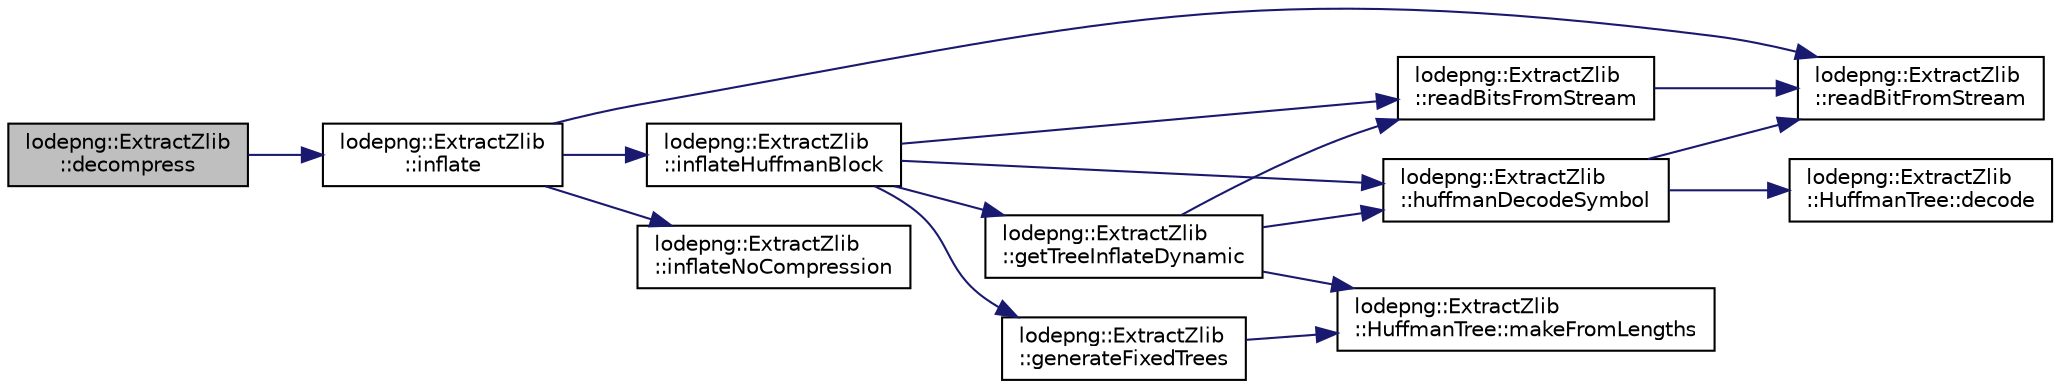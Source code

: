 digraph "lodepng::ExtractZlib::decompress"
{
 // LATEX_PDF_SIZE
  edge [fontname="Helvetica",fontsize="10",labelfontname="Helvetica",labelfontsize="10"];
  node [fontname="Helvetica",fontsize="10",shape=record];
  rankdir="LR";
  Node1 [label="lodepng::ExtractZlib\l::decompress",height=0.2,width=0.4,color="black", fillcolor="grey75", style="filled", fontcolor="black",tooltip=" "];
  Node1 -> Node2 [color="midnightblue",fontsize="10",style="solid",fontname="Helvetica"];
  Node2 [label="lodepng::ExtractZlib\l::inflate",height=0.2,width=0.4,color="black", fillcolor="white", style="filled",URL="$structlodepng_1_1_extract_zlib.html#a606a82f96f4863b341af88ef695cf339",tooltip=" "];
  Node2 -> Node3 [color="midnightblue",fontsize="10",style="solid",fontname="Helvetica"];
  Node3 [label="lodepng::ExtractZlib\l::inflateHuffmanBlock",height=0.2,width=0.4,color="black", fillcolor="white", style="filled",URL="$structlodepng_1_1_extract_zlib.html#ae05461026dbd3d15f73f4548008f6d0d",tooltip=" "];
  Node3 -> Node4 [color="midnightblue",fontsize="10",style="solid",fontname="Helvetica"];
  Node4 [label="lodepng::ExtractZlib\l::generateFixedTrees",height=0.2,width=0.4,color="black", fillcolor="white", style="filled",URL="$structlodepng_1_1_extract_zlib.html#a711a6e87c83375d7a804cbd13f541d5a",tooltip=" "];
  Node4 -> Node5 [color="midnightblue",fontsize="10",style="solid",fontname="Helvetica"];
  Node5 [label="lodepng::ExtractZlib\l::HuffmanTree::makeFromLengths",height=0.2,width=0.4,color="black", fillcolor="white", style="filled",URL="$structlodepng_1_1_extract_zlib_1_1_huffman_tree.html#aa8ebe92af3a1b1986b830e3066b73dc4",tooltip=" "];
  Node3 -> Node6 [color="midnightblue",fontsize="10",style="solid",fontname="Helvetica"];
  Node6 [label="lodepng::ExtractZlib\l::getTreeInflateDynamic",height=0.2,width=0.4,color="black", fillcolor="white", style="filled",URL="$structlodepng_1_1_extract_zlib.html#ae96ed471dcdbbc990b4d44f42d595108",tooltip=" "];
  Node6 -> Node7 [color="midnightblue",fontsize="10",style="solid",fontname="Helvetica"];
  Node7 [label="lodepng::ExtractZlib\l::huffmanDecodeSymbol",height=0.2,width=0.4,color="black", fillcolor="white", style="filled",URL="$structlodepng_1_1_extract_zlib.html#a4138fb76bf7dfcd8c81b408db7d73d6a",tooltip=" "];
  Node7 -> Node8 [color="midnightblue",fontsize="10",style="solid",fontname="Helvetica"];
  Node8 [label="lodepng::ExtractZlib\l::HuffmanTree::decode",height=0.2,width=0.4,color="black", fillcolor="white", style="filled",URL="$structlodepng_1_1_extract_zlib_1_1_huffman_tree.html#a87d5230a17f1904f60639aa46390cda3",tooltip=" "];
  Node7 -> Node9 [color="midnightblue",fontsize="10",style="solid",fontname="Helvetica"];
  Node9 [label="lodepng::ExtractZlib\l::readBitFromStream",height=0.2,width=0.4,color="black", fillcolor="white", style="filled",URL="$structlodepng_1_1_extract_zlib.html#aa650adf55169e52848ac534a48245fa2",tooltip=" "];
  Node6 -> Node5 [color="midnightblue",fontsize="10",style="solid",fontname="Helvetica"];
  Node6 -> Node10 [color="midnightblue",fontsize="10",style="solid",fontname="Helvetica"];
  Node10 [label="lodepng::ExtractZlib\l::readBitsFromStream",height=0.2,width=0.4,color="black", fillcolor="white", style="filled",URL="$structlodepng_1_1_extract_zlib.html#a951594a02116a1d1b4a4037f2e35185e",tooltip=" "];
  Node10 -> Node9 [color="midnightblue",fontsize="10",style="solid",fontname="Helvetica"];
  Node3 -> Node7 [color="midnightblue",fontsize="10",style="solid",fontname="Helvetica"];
  Node3 -> Node10 [color="midnightblue",fontsize="10",style="solid",fontname="Helvetica"];
  Node2 -> Node11 [color="midnightblue",fontsize="10",style="solid",fontname="Helvetica"];
  Node11 [label="lodepng::ExtractZlib\l::inflateNoCompression",height=0.2,width=0.4,color="black", fillcolor="white", style="filled",URL="$structlodepng_1_1_extract_zlib.html#adafc510bdd213b4306eb91d35d4e75cd",tooltip=" "];
  Node2 -> Node9 [color="midnightblue",fontsize="10",style="solid",fontname="Helvetica"];
}
